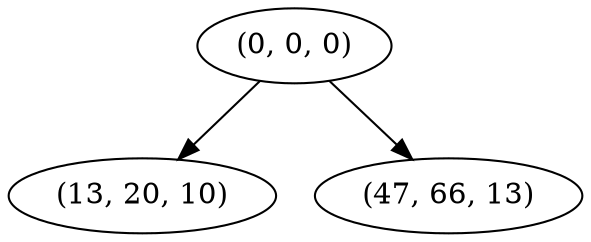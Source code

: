 digraph tree {
    "(0, 0, 0)";
    "(13, 20, 10)";
    "(47, 66, 13)";
    "(0, 0, 0)" -> "(13, 20, 10)";
    "(0, 0, 0)" -> "(47, 66, 13)";
}

